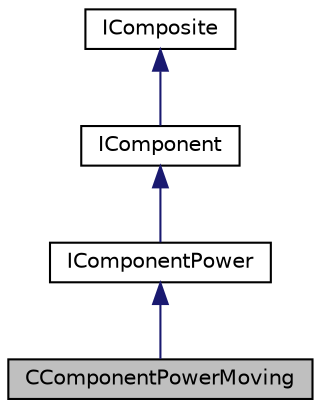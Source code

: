 digraph "CComponentPowerMoving"
{
  edge [fontname="Helvetica",fontsize="10",labelfontname="Helvetica",labelfontsize="10"];
  node [fontname="Helvetica",fontsize="10",shape=record];
  Node1 [label="CComponentPowerMoving",height=0.2,width=0.4,color="black", fillcolor="grey75", style="filled", fontcolor="black"];
  Node2 -> Node1 [dir="back",color="midnightblue",fontsize="10",style="solid"];
  Node2 [label="IComponentPower",height=0.2,width=0.4,color="black", fillcolor="white", style="filled",URL="$classIComponentPower.html",tooltip="Интерфейс компоненты эненргии "];
  Node3 -> Node2 [dir="back",color="midnightblue",fontsize="10",style="solid"];
  Node3 [label="IComponent",height=0.2,width=0.4,color="black", fillcolor="white", style="filled",URL="$classIComponent.html",tooltip="Интерфейс компоненты "];
  Node4 -> Node3 [dir="back",color="midnightblue",fontsize="10",style="solid"];
  Node4 [label="IComposite",height=0.2,width=0.4,color="black", fillcolor="white", style="filled",URL="$classIComposite.html",tooltip="Класс IComposite Объекты Game, Player, Point, Tower, Component являются наследниками компоновщика..."];
}
